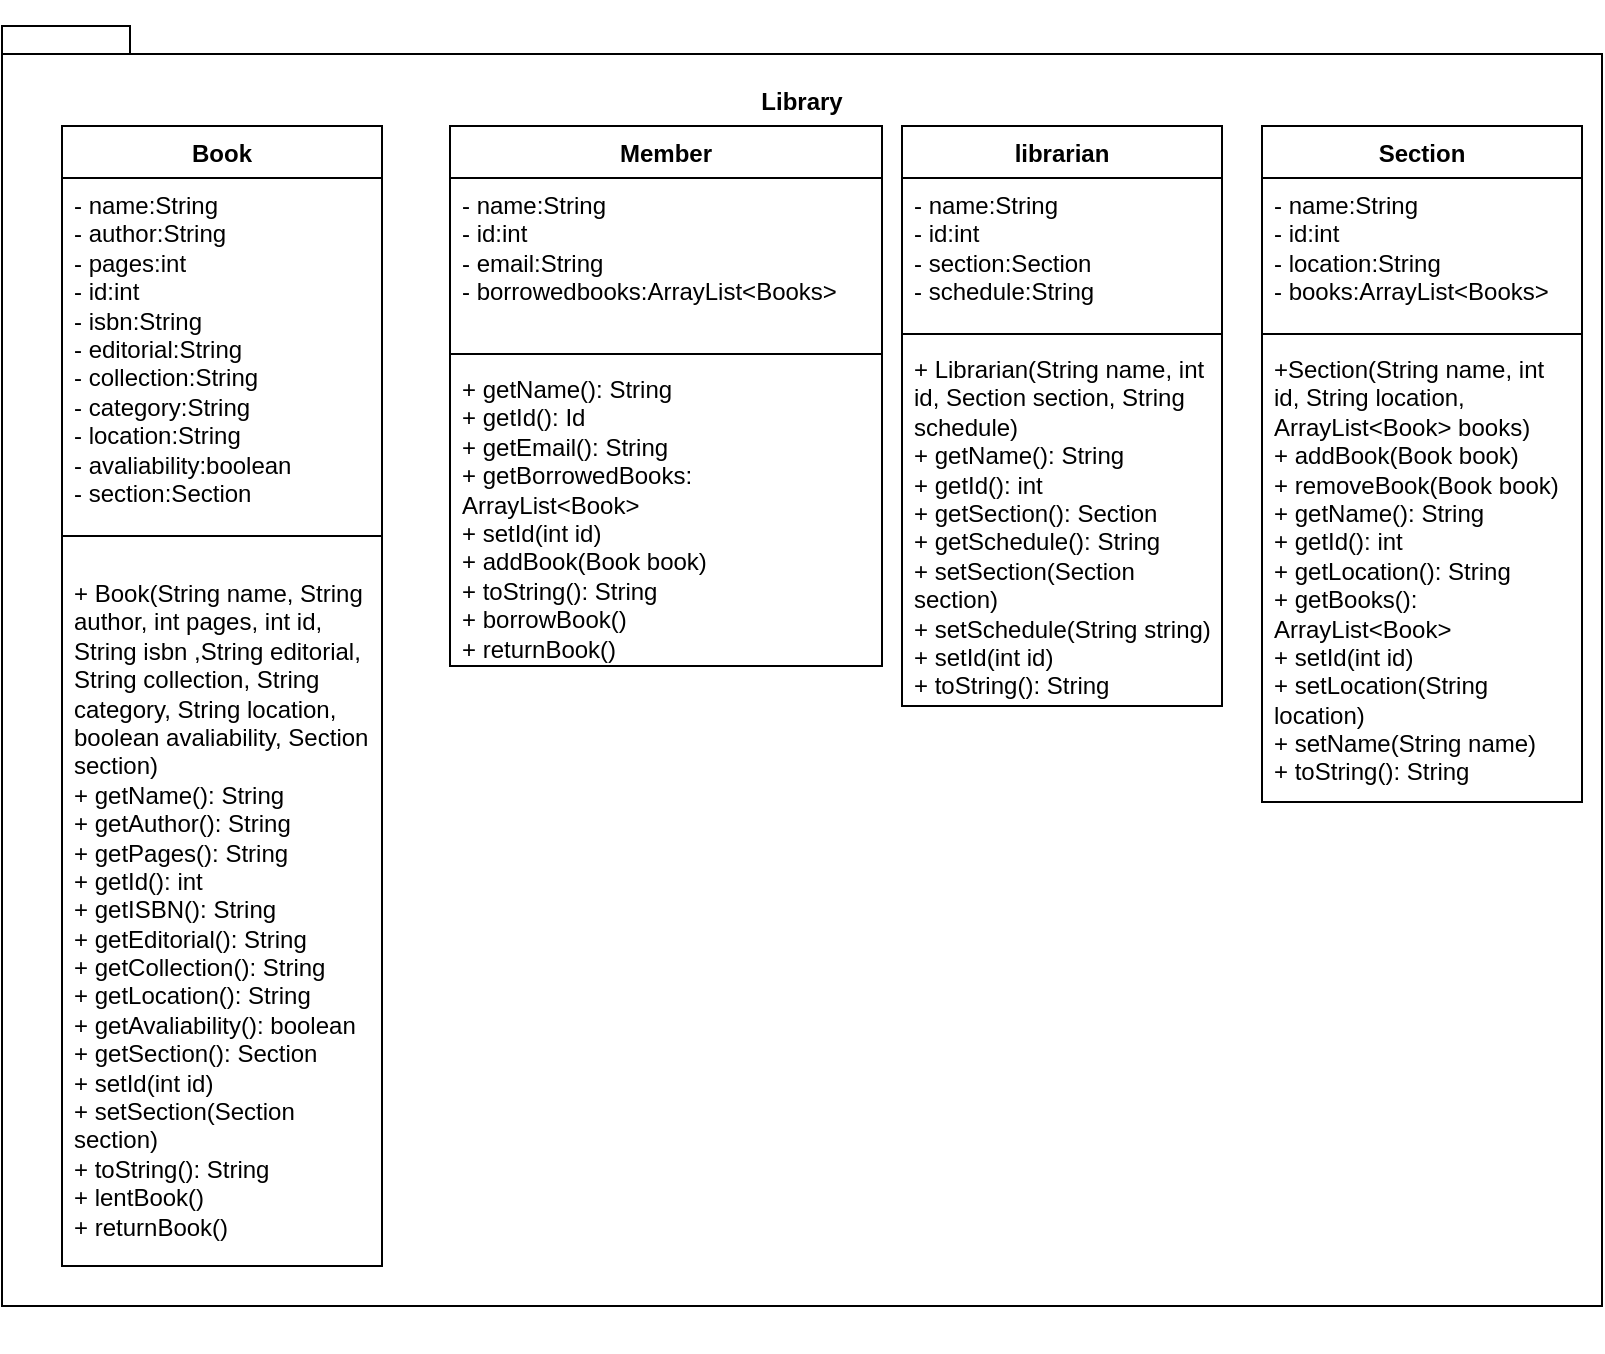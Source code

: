 <mxfile version="24.0.0" type="google">
  <diagram name="Página-1" id="e75EqAmOv074ZMDRGjy2">
    <mxGraphModel grid="1" page="1" gridSize="10" guides="1" tooltips="1" connect="1" arrows="1" fold="1" pageScale="1" pageWidth="827" pageHeight="1169" math="0" shadow="0">
      <root>
        <mxCell id="0" />
        <mxCell id="1" parent="0" />
        <mxCell id="Qyo6VF3bzxbn2ctdWiol-6" value="&lt;div&gt;&lt;br&gt;&lt;/div&gt;&lt;div&gt;&lt;br&gt;&lt;/div&gt;&lt;div&gt;&lt;br&gt;&lt;/div&gt;Library&lt;div&gt;&lt;br&gt;&lt;/div&gt;&lt;div&gt;&lt;br&gt;&lt;/div&gt;&lt;div&gt;&lt;br&gt;&lt;/div&gt;&lt;div&gt;&lt;br&gt;&lt;/div&gt;&lt;div&gt;&lt;br&gt;&lt;/div&gt;&lt;div&gt;&lt;br&gt;&lt;/div&gt;&lt;div&gt;&lt;br&gt;&lt;/div&gt;&lt;div&gt;&lt;br&gt;&lt;/div&gt;&lt;div&gt;&lt;br&gt;&lt;/div&gt;&lt;div&gt;&lt;br&gt;&lt;/div&gt;&lt;div&gt;&lt;br&gt;&lt;/div&gt;&lt;div&gt;&lt;br&gt;&lt;/div&gt;&lt;div&gt;&lt;br&gt;&lt;/div&gt;&lt;div&gt;&lt;br&gt;&lt;/div&gt;&lt;div&gt;&lt;br&gt;&lt;/div&gt;&lt;div&gt;&lt;br&gt;&lt;/div&gt;&lt;div&gt;&lt;br&gt;&lt;/div&gt;&lt;div&gt;&lt;br&gt;&lt;/div&gt;&lt;div&gt;&lt;br&gt;&lt;/div&gt;&lt;div&gt;&lt;br&gt;&lt;/div&gt;&lt;div&gt;&lt;br&gt;&lt;/div&gt;&lt;div&gt;&lt;br&gt;&lt;/div&gt;&lt;div&gt;&lt;br&gt;&lt;/div&gt;&lt;div&gt;&lt;br&gt;&lt;/div&gt;&lt;div&gt;&lt;br&gt;&lt;/div&gt;&lt;div&gt;&lt;br&gt;&lt;/div&gt;&lt;div&gt;&lt;br&gt;&lt;/div&gt;&lt;div&gt;&lt;br&gt;&lt;/div&gt;&lt;div&gt;&lt;br&gt;&lt;/div&gt;&lt;div&gt;&lt;br&gt;&lt;/div&gt;&lt;div&gt;&lt;br&gt;&lt;/div&gt;&lt;div&gt;&lt;br&gt;&lt;/div&gt;&lt;div&gt;&lt;br&gt;&lt;/div&gt;&lt;div&gt;&lt;br&gt;&lt;/div&gt;&lt;div&gt;&lt;br&gt;&lt;/div&gt;&lt;div&gt;&lt;br&gt;&lt;/div&gt;&lt;div&gt;&lt;br&gt;&lt;/div&gt;&lt;div&gt;&lt;br&gt;&lt;/div&gt;&lt;div&gt;&lt;br&gt;&lt;/div&gt;&lt;div&gt;&lt;br&gt;&lt;/div&gt;&lt;div&gt;&lt;br&gt;&lt;/div&gt;&lt;div&gt;&lt;br&gt;&lt;/div&gt;&lt;div&gt;&lt;br&gt;&lt;/div&gt;" style="shape=folder;fontStyle=1;spacingTop=10;tabWidth=40;tabHeight=14;tabPosition=left;html=1;whiteSpace=wrap;" vertex="1" parent="1">
          <mxGeometry x="30" y="300" width="800" height="640" as="geometry" />
        </mxCell>
        <mxCell id="Qyo6VF3bzxbn2ctdWiol-2" value="Book" style="swimlane;fontStyle=1;align=center;verticalAlign=top;childLayout=stackLayout;horizontal=1;startSize=26;horizontalStack=0;resizeParent=1;resizeParentMax=0;resizeLast=0;collapsible=1;marginBottom=0;whiteSpace=wrap;html=1;" vertex="1" parent="1">
          <mxGeometry x="60" y="350" width="160" height="570" as="geometry" />
        </mxCell>
        <mxCell id="Qyo6VF3bzxbn2ctdWiol-3" value="&lt;div&gt;- name:String&lt;/div&gt;&lt;div&gt;- author:String&lt;/div&gt;&lt;div&gt;- pages:int&lt;/div&gt;&lt;div&gt;- id:int&lt;/div&gt;&lt;div&gt;- isbn:String&lt;/div&gt;&lt;div&gt;- editorial:String&lt;/div&gt;&lt;div&gt;- collection:String&lt;/div&gt;&lt;div&gt;- category:String&lt;/div&gt;&lt;div&gt;- location:String&lt;/div&gt;&lt;div&gt;- avaliability:boolean&lt;/div&gt;&lt;div&gt;- section:Section&lt;/div&gt;" style="text;strokeColor=none;fillColor=none;align=left;verticalAlign=top;spacingLeft=4;spacingRight=4;overflow=hidden;rotatable=0;points=[[0,0.5],[1,0.5]];portConstraint=eastwest;whiteSpace=wrap;html=1;" vertex="1" parent="Qyo6VF3bzxbn2ctdWiol-2">
          <mxGeometry y="26" width="160" height="164" as="geometry" />
        </mxCell>
        <mxCell id="Qyo6VF3bzxbn2ctdWiol-4" value="" style="line;strokeWidth=1;fillColor=none;align=left;verticalAlign=middle;spacingTop=-1;spacingLeft=3;spacingRight=3;rotatable=0;labelPosition=right;points=[];portConstraint=eastwest;strokeColor=inherit;" vertex="1" parent="Qyo6VF3bzxbn2ctdWiol-2">
          <mxGeometry y="190" width="160" height="30" as="geometry" />
        </mxCell>
        <mxCell id="Qyo6VF3bzxbn2ctdWiol-5" value="&lt;div&gt;+ Book(String name, String author, int pages, int id, String isbn ,String editorial, String collection, String category, String location, boolean avaliability, Section section)&lt;/div&gt;&lt;div&gt;+ getName(): String&lt;/div&gt;&lt;div&gt;+ getAuthor(): String&lt;/div&gt;&lt;div&gt;+ getPages(): String&lt;/div&gt;&lt;div&gt;+ getId(): int&lt;/div&gt;&lt;div&gt;+ getISBN(): String&lt;/div&gt;&lt;div&gt;+ getEditorial(): String&lt;/div&gt;&lt;div&gt;+ getCollection(): String&lt;/div&gt;&lt;div&gt;+ getLocation(): String&lt;/div&gt;&lt;div&gt;+ getAvaliability(): boolean&lt;/div&gt;&lt;div&gt;+ getSection(): Section&lt;/div&gt;&lt;div&gt;+ setId(int id)&lt;/div&gt;&lt;div&gt;+ setSection(Section section)&lt;/div&gt;&lt;div&gt;+ toString(): String&lt;/div&gt;&lt;div&gt;+ lentBook()&lt;/div&gt;&lt;div&gt;+ returnBook()&lt;/div&gt;" style="text;strokeColor=none;fillColor=none;align=left;verticalAlign=top;spacingLeft=4;spacingRight=4;overflow=hidden;rotatable=0;points=[[0,0.5],[1,0.5]];portConstraint=eastwest;whiteSpace=wrap;html=1;" vertex="1" parent="Qyo6VF3bzxbn2ctdWiol-2">
          <mxGeometry y="220" width="160" height="350" as="geometry" />
        </mxCell>
        <mxCell id="Qyo6VF3bzxbn2ctdWiol-7" value="Member" style="swimlane;fontStyle=1;align=center;verticalAlign=top;childLayout=stackLayout;horizontal=1;startSize=26;horizontalStack=0;resizeParent=1;resizeParentMax=0;resizeLast=0;collapsible=1;marginBottom=0;whiteSpace=wrap;html=1;" vertex="1" parent="1">
          <mxGeometry x="254" y="350" width="216" height="270" as="geometry" />
        </mxCell>
        <mxCell id="Qyo6VF3bzxbn2ctdWiol-8" value="&lt;div&gt;- name:String&lt;/div&gt;&lt;div&gt;- id:int&lt;/div&gt;&lt;div&gt;- email:String&lt;/div&gt;&lt;div&gt;- borrowedbooks:ArrayList&amp;lt;Books&amp;gt;&lt;/div&gt;" style="text;strokeColor=none;fillColor=none;align=left;verticalAlign=top;spacingLeft=4;spacingRight=4;overflow=hidden;rotatable=0;points=[[0,0.5],[1,0.5]];portConstraint=eastwest;whiteSpace=wrap;html=1;" vertex="1" parent="Qyo6VF3bzxbn2ctdWiol-7">
          <mxGeometry y="26" width="216" height="84" as="geometry" />
        </mxCell>
        <mxCell id="Qyo6VF3bzxbn2ctdWiol-9" value="" style="line;strokeWidth=1;fillColor=none;align=left;verticalAlign=middle;spacingTop=-1;spacingLeft=3;spacingRight=3;rotatable=0;labelPosition=right;points=[];portConstraint=eastwest;strokeColor=inherit;" vertex="1" parent="Qyo6VF3bzxbn2ctdWiol-7">
          <mxGeometry y="110" width="216" height="8" as="geometry" />
        </mxCell>
        <mxCell id="Qyo6VF3bzxbn2ctdWiol-10" value="&lt;div&gt;+ getName(): String&lt;/div&gt;&lt;div&gt;+ getId(): Id&lt;/div&gt;&lt;div&gt;+ getEmail(): String&lt;/div&gt;&lt;div&gt;+ getBorrowedBooks: ArrayList&amp;lt;Book&amp;gt;&lt;/div&gt;&lt;div&gt;+ setId(int id)&lt;/div&gt;&lt;div&gt;+ addBook(Book book)&lt;/div&gt;&lt;div&gt;+ toString(): String&lt;/div&gt;&lt;div&gt;+ borrowBook()&lt;/div&gt;&lt;div&gt;+ returnBook()&lt;/div&gt;" style="text;strokeColor=none;fillColor=none;align=left;verticalAlign=top;spacingLeft=4;spacingRight=4;overflow=hidden;rotatable=0;points=[[0,0.5],[1,0.5]];portConstraint=eastwest;whiteSpace=wrap;html=1;" vertex="1" parent="Qyo6VF3bzxbn2ctdWiol-7">
          <mxGeometry y="118" width="216" height="152" as="geometry" />
        </mxCell>
        <mxCell id="Qyo6VF3bzxbn2ctdWiol-11" value="librarian" style="swimlane;fontStyle=1;align=center;verticalAlign=top;childLayout=stackLayout;horizontal=1;startSize=26;horizontalStack=0;resizeParent=1;resizeParentMax=0;resizeLast=0;collapsible=1;marginBottom=0;whiteSpace=wrap;html=1;" vertex="1" parent="1">
          <mxGeometry x="480" y="350" width="160" height="290" as="geometry" />
        </mxCell>
        <mxCell id="Qyo6VF3bzxbn2ctdWiol-12" value="&lt;div&gt;- name:String&lt;/div&gt;&lt;div&gt;- id:int&lt;/div&gt;&lt;div&gt;- section:Section&lt;/div&gt;&lt;div&gt;- schedule:String&lt;/div&gt;" style="text;strokeColor=none;fillColor=none;align=left;verticalAlign=top;spacingLeft=4;spacingRight=4;overflow=hidden;rotatable=0;points=[[0,0.5],[1,0.5]];portConstraint=eastwest;whiteSpace=wrap;html=1;" vertex="1" parent="Qyo6VF3bzxbn2ctdWiol-11">
          <mxGeometry y="26" width="160" height="74" as="geometry" />
        </mxCell>
        <mxCell id="Qyo6VF3bzxbn2ctdWiol-13" value="" style="line;strokeWidth=1;fillColor=none;align=left;verticalAlign=middle;spacingTop=-1;spacingLeft=3;spacingRight=3;rotatable=0;labelPosition=right;points=[];portConstraint=eastwest;strokeColor=inherit;" vertex="1" parent="Qyo6VF3bzxbn2ctdWiol-11">
          <mxGeometry y="100" width="160" height="8" as="geometry" />
        </mxCell>
        <mxCell id="Qyo6VF3bzxbn2ctdWiol-14" value="&lt;div&gt;+ Librarian(String name, int id, Section section, String schedule)&lt;/div&gt;&lt;div&gt;+ getName(): String&lt;/div&gt;&lt;div&gt;+ getId(): int&lt;/div&gt;&lt;div&gt;+ getSection(): Section&lt;/div&gt;&lt;div&gt;+ getSchedule(): String&lt;/div&gt;&lt;div&gt;+ setSection(Section section)&lt;/div&gt;&lt;div&gt;+ setSchedule(String string)&lt;/div&gt;&lt;div&gt;+ setId(int id)&lt;/div&gt;&lt;div&gt;+ toString(): String&lt;/div&gt;" style="text;strokeColor=none;fillColor=none;align=left;verticalAlign=top;spacingLeft=4;spacingRight=4;overflow=hidden;rotatable=0;points=[[0,0.5],[1,0.5]];portConstraint=eastwest;whiteSpace=wrap;html=1;" vertex="1" parent="Qyo6VF3bzxbn2ctdWiol-11">
          <mxGeometry y="108" width="160" height="182" as="geometry" />
        </mxCell>
        <mxCell id="Qyo6VF3bzxbn2ctdWiol-15" value="Section" style="swimlane;fontStyle=1;align=center;verticalAlign=top;childLayout=stackLayout;horizontal=1;startSize=26;horizontalStack=0;resizeParent=1;resizeParentMax=0;resizeLast=0;collapsible=1;marginBottom=0;whiteSpace=wrap;html=1;" vertex="1" parent="1">
          <mxGeometry x="660" y="350" width="160" height="338" as="geometry" />
        </mxCell>
        <mxCell id="Qyo6VF3bzxbn2ctdWiol-16" value="&lt;div&gt;- name:String&lt;/div&gt;&lt;div&gt;- id:int&lt;/div&gt;&lt;div&gt;- location:String&lt;/div&gt;&lt;div&gt;- books:ArrayList&amp;lt;Books&amp;gt;&lt;/div&gt;" style="text;strokeColor=none;fillColor=none;align=left;verticalAlign=top;spacingLeft=4;spacingRight=4;overflow=hidden;rotatable=0;points=[[0,0.5],[1,0.5]];portConstraint=eastwest;whiteSpace=wrap;html=1;" vertex="1" parent="Qyo6VF3bzxbn2ctdWiol-15">
          <mxGeometry y="26" width="160" height="74" as="geometry" />
        </mxCell>
        <mxCell id="Qyo6VF3bzxbn2ctdWiol-17" value="" style="line;strokeWidth=1;fillColor=none;align=left;verticalAlign=middle;spacingTop=-1;spacingLeft=3;spacingRight=3;rotatable=0;labelPosition=right;points=[];portConstraint=eastwest;strokeColor=inherit;" vertex="1" parent="Qyo6VF3bzxbn2ctdWiol-15">
          <mxGeometry y="100" width="160" height="8" as="geometry" />
        </mxCell>
        <mxCell id="Qyo6VF3bzxbn2ctdWiol-18" value="&lt;div&gt;+Section(String name, int id, String location, ArrayList&amp;lt;Book&amp;gt; books)&lt;/div&gt;&lt;div&gt;+ addBook(Book book)&lt;/div&gt;&lt;div&gt;+ removeBook(Book book)&lt;/div&gt;&lt;div&gt;+ getName(): String&lt;/div&gt;&lt;div&gt;+ getId(): int&lt;/div&gt;&lt;div&gt;+ getLocation(): String&lt;/div&gt;&lt;div&gt;+ getBooks(): ArrayList&amp;lt;Book&amp;gt;&lt;/div&gt;&lt;div&gt;+ setId(int id)&lt;/div&gt;&lt;div&gt;+ setLocation(String location)&lt;/div&gt;&lt;div&gt;+ setName(String name)&lt;/div&gt;&lt;div&gt;+ toString(): String&amp;nbsp;&lt;/div&gt;&lt;div&gt;&lt;br&gt;&lt;/div&gt;" style="text;strokeColor=none;fillColor=none;align=left;verticalAlign=top;spacingLeft=4;spacingRight=4;overflow=hidden;rotatable=0;points=[[0,0.5],[1,0.5]];portConstraint=eastwest;whiteSpace=wrap;html=1;" vertex="1" parent="Qyo6VF3bzxbn2ctdWiol-15">
          <mxGeometry y="108" width="160" height="230" as="geometry" />
        </mxCell>
      </root>
    </mxGraphModel>
  </diagram>
</mxfile>
